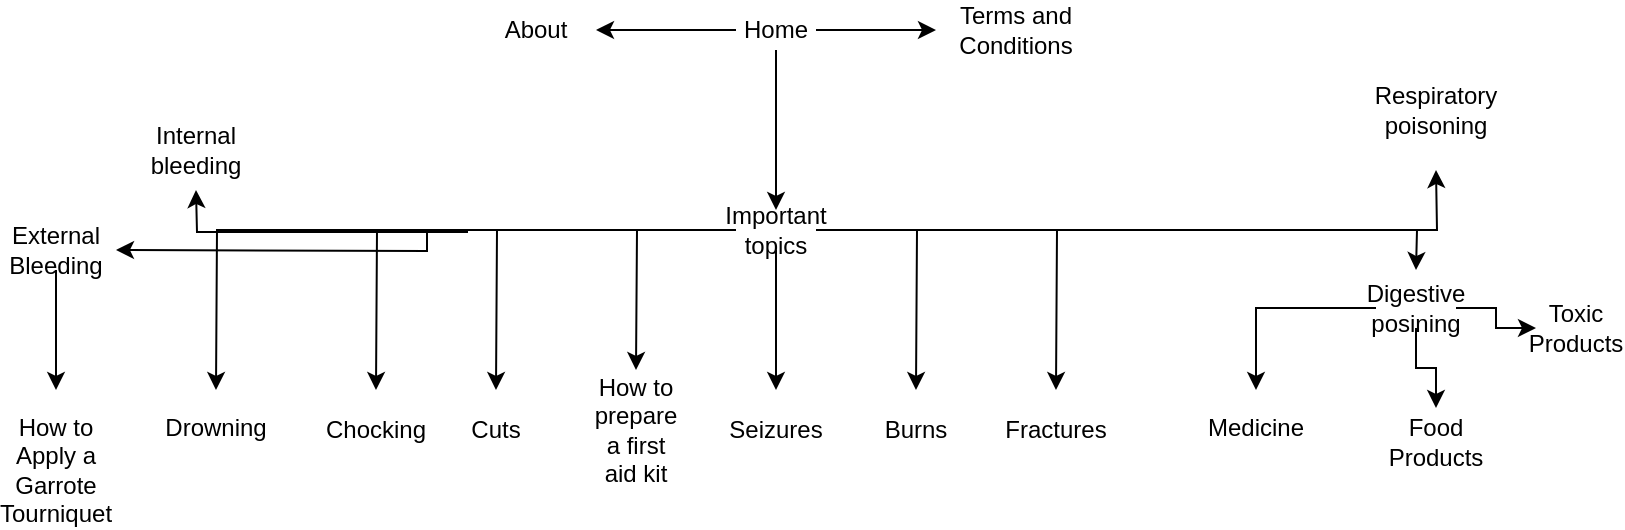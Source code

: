 <mxfile version="10.9.0"><diagram id="AJSXsEcwCaKyFkGd6OH_" name="Page-1"><mxGraphModel dx="840" dy="446" grid="1" gridSize="10" guides="1" tooltips="1" connect="1" arrows="1" fold="1" page="1" pageScale="1" pageWidth="827" pageHeight="1169" math="0" shadow="0"><root><mxCell id="0"/><mxCell id="1" parent="0"/><mxCell id="_YVPzLgY1SsalI0oDIiP-3" value="" style="edgeStyle=orthogonalEdgeStyle;rounded=0;orthogonalLoop=1;jettySize=auto;html=1;" edge="1" parent="1" source="_YVPzLgY1SsalI0oDIiP-1" target="_YVPzLgY1SsalI0oDIiP-2"><mxGeometry relative="1" as="geometry"/></mxCell><mxCell id="_YVPzLgY1SsalI0oDIiP-5" value="" style="edgeStyle=orthogonalEdgeStyle;rounded=0;orthogonalLoop=1;jettySize=auto;html=1;" edge="1" parent="1" source="_YVPzLgY1SsalI0oDIiP-1"><mxGeometry relative="1" as="geometry"><mxPoint x="480" y="20" as="targetPoint"/></mxGeometry></mxCell><mxCell id="_YVPzLgY1SsalI0oDIiP-7" value="" style="edgeStyle=orthogonalEdgeStyle;rounded=0;orthogonalLoop=1;jettySize=auto;html=1;" edge="1" parent="1" source="_YVPzLgY1SsalI0oDIiP-1"><mxGeometry relative="1" as="geometry"><mxPoint x="310" y="20" as="targetPoint"/></mxGeometry></mxCell><mxCell id="_YVPzLgY1SsalI0oDIiP-1" value="Home&lt;br&gt;" style="text;html=1;strokeColor=none;fillColor=none;align=center;verticalAlign=middle;whiteSpace=wrap;rounded=0;" vertex="1" parent="1"><mxGeometry x="380" y="10" width="40" height="20" as="geometry"/></mxCell><mxCell id="_YVPzLgY1SsalI0oDIiP-6" value="About&lt;br&gt;" style="text;html=1;strokeColor=none;fillColor=none;align=center;verticalAlign=middle;whiteSpace=wrap;rounded=0;" vertex="1" parent="1"><mxGeometry x="260" y="10" width="40" height="20" as="geometry"/></mxCell><mxCell id="_YVPzLgY1SsalI0oDIiP-4" value="Terms and Conditions&lt;br&gt;" style="text;html=1;strokeColor=none;fillColor=none;align=center;verticalAlign=middle;whiteSpace=wrap;rounded=0;" vertex="1" parent="1"><mxGeometry x="500" y="10" width="40" height="20" as="geometry"/></mxCell><mxCell id="_YVPzLgY1SsalI0oDIiP-9" value="" style="edgeStyle=orthogonalEdgeStyle;rounded=0;orthogonalLoop=1;jettySize=auto;html=1;" edge="1" parent="1" source="_YVPzLgY1SsalI0oDIiP-2"><mxGeometry relative="1" as="geometry"><mxPoint x="720" y="140" as="targetPoint"/></mxGeometry></mxCell><mxCell id="_YVPzLgY1SsalI0oDIiP-17" value="" style="edgeStyle=orthogonalEdgeStyle;rounded=0;orthogonalLoop=1;jettySize=auto;html=1;" edge="1" parent="1" source="_YVPzLgY1SsalI0oDIiP-2"><mxGeometry relative="1" as="geometry"><mxPoint x="70" y="130" as="targetPoint"/></mxGeometry></mxCell><mxCell id="_YVPzLgY1SsalI0oDIiP-35" value="" style="edgeStyle=orthogonalEdgeStyle;rounded=0;orthogonalLoop=1;jettySize=auto;html=1;" edge="1" parent="1" source="_YVPzLgY1SsalI0oDIiP-2"><mxGeometry relative="1" as="geometry"><mxPoint x="330" y="190" as="targetPoint"/></mxGeometry></mxCell><mxCell id="_YVPzLgY1SsalI0oDIiP-39" value="" style="edgeStyle=orthogonalEdgeStyle;rounded=0;orthogonalLoop=1;jettySize=auto;html=1;" edge="1" parent="1" source="_YVPzLgY1SsalI0oDIiP-2"><mxGeometry relative="1" as="geometry"><mxPoint x="470" y="200" as="targetPoint"/></mxGeometry></mxCell><mxCell id="_YVPzLgY1SsalI0oDIiP-40" value="" style="edgeStyle=orthogonalEdgeStyle;rounded=0;orthogonalLoop=1;jettySize=auto;html=1;" edge="1" parent="1" source="_YVPzLgY1SsalI0oDIiP-2"><mxGeometry relative="1" as="geometry"><mxPoint x="260" y="200" as="targetPoint"/></mxGeometry></mxCell><mxCell id="_YVPzLgY1SsalI0oDIiP-42" value="" style="edgeStyle=orthogonalEdgeStyle;rounded=0;orthogonalLoop=1;jettySize=auto;html=1;" edge="1" parent="1" source="_YVPzLgY1SsalI0oDIiP-2"><mxGeometry relative="1" as="geometry"><mxPoint x="200" y="200" as="targetPoint"/></mxGeometry></mxCell><mxCell id="_YVPzLgY1SsalI0oDIiP-45" value="" style="edgeStyle=orthogonalEdgeStyle;rounded=0;orthogonalLoop=1;jettySize=auto;html=1;" edge="1" parent="1" source="_YVPzLgY1SsalI0oDIiP-2"><mxGeometry relative="1" as="geometry"><mxPoint x="110" y="100" as="targetPoint"/></mxGeometry></mxCell><mxCell id="_YVPzLgY1SsalI0oDIiP-49" value="" style="edgeStyle=orthogonalEdgeStyle;rounded=0;orthogonalLoop=1;jettySize=auto;html=1;" edge="1" parent="1" source="_YVPzLgY1SsalI0oDIiP-2"><mxGeometry relative="1" as="geometry"><mxPoint x="120" y="200" as="targetPoint"/></mxGeometry></mxCell><mxCell id="_YVPzLgY1SsalI0oDIiP-50" value="" style="edgeStyle=orthogonalEdgeStyle;rounded=0;orthogonalLoop=1;jettySize=auto;html=1;" edge="1" parent="1" source="_YVPzLgY1SsalI0oDIiP-2"><mxGeometry relative="1" as="geometry"><mxPoint x="540" y="200" as="targetPoint"/></mxGeometry></mxCell><mxCell id="_YVPzLgY1SsalI0oDIiP-51" value="" style="edgeStyle=orthogonalEdgeStyle;rounded=0;orthogonalLoop=1;jettySize=auto;html=1;" edge="1" parent="1" source="_YVPzLgY1SsalI0oDIiP-2"><mxGeometry relative="1" as="geometry"><mxPoint x="730" y="90" as="targetPoint"/></mxGeometry></mxCell><mxCell id="_YVPzLgY1SsalI0oDIiP-52" style="edgeStyle=orthogonalEdgeStyle;rounded=0;orthogonalLoop=1;jettySize=auto;html=1;" edge="1" parent="1" source="_YVPzLgY1SsalI0oDIiP-2"><mxGeometry relative="1" as="geometry"><mxPoint x="400" y="200" as="targetPoint"/></mxGeometry></mxCell><mxCell id="_YVPzLgY1SsalI0oDIiP-2" value="Important topics&lt;br&gt;" style="text;html=1;strokeColor=none;fillColor=none;align=center;verticalAlign=middle;whiteSpace=wrap;rounded=0;" vertex="1" parent="1"><mxGeometry x="380" y="110" width="40" height="20" as="geometry"/></mxCell><mxCell id="_YVPzLgY1SsalI0oDIiP-33" value="Seizures&lt;br&gt;" style="text;html=1;strokeColor=none;fillColor=none;align=center;verticalAlign=middle;whiteSpace=wrap;rounded=0;" vertex="1" parent="1"><mxGeometry x="380" y="210" width="40" height="20" as="geometry"/></mxCell><mxCell id="_YVPzLgY1SsalI0oDIiP-29" value="" style="edgeStyle=orthogonalEdgeStyle;rounded=0;orthogonalLoop=1;jettySize=auto;html=1;" edge="1" parent="1" source="_YVPzLgY1SsalI0oDIiP-16"><mxGeometry relative="1" as="geometry"><mxPoint x="40" y="200" as="targetPoint"/></mxGeometry></mxCell><mxCell id="_YVPzLgY1SsalI0oDIiP-16" value="External Bleeding&lt;br&gt;" style="text;html=1;strokeColor=none;fillColor=none;align=center;verticalAlign=middle;whiteSpace=wrap;rounded=0;" vertex="1" parent="1"><mxGeometry x="20" y="120" width="40" height="20" as="geometry"/></mxCell><mxCell id="_YVPzLgY1SsalI0oDIiP-28" value="How to Apply a Garrote Tourniquet&lt;br&gt;" style="text;html=1;strokeColor=none;fillColor=none;align=center;verticalAlign=middle;whiteSpace=wrap;rounded=0;" vertex="1" parent="1"><mxGeometry x="20" y="230" width="40" height="20" as="geometry"/></mxCell><mxCell id="_YVPzLgY1SsalI0oDIiP-21" value="" style="edgeStyle=orthogonalEdgeStyle;rounded=0;orthogonalLoop=1;jettySize=auto;html=1;" edge="1" parent="1" source="_YVPzLgY1SsalI0oDIiP-8" target="_YVPzLgY1SsalI0oDIiP-20"><mxGeometry relative="1" as="geometry"/></mxCell><mxCell id="_YVPzLgY1SsalI0oDIiP-25" value="" style="edgeStyle=orthogonalEdgeStyle;rounded=0;orthogonalLoop=1;jettySize=auto;html=1;" edge="1" parent="1" source="_YVPzLgY1SsalI0oDIiP-8"><mxGeometry relative="1" as="geometry"><mxPoint x="640" y="200" as="targetPoint"/><Array as="points"><mxPoint x="640" y="159"/></Array></mxGeometry></mxCell><mxCell id="_YVPzLgY1SsalI0oDIiP-8" value="Digestive posining&lt;br&gt;" style="text;html=1;strokeColor=none;fillColor=none;align=center;verticalAlign=middle;whiteSpace=wrap;rounded=0;" vertex="1" parent="1"><mxGeometry x="700" y="149" width="40" height="20" as="geometry"/></mxCell><mxCell id="_YVPzLgY1SsalI0oDIiP-24" value="Medicine&lt;br&gt;" style="text;html=1;strokeColor=none;fillColor=none;align=center;verticalAlign=middle;whiteSpace=wrap;rounded=0;" vertex="1" parent="1"><mxGeometry x="620" y="209" width="40" height="20" as="geometry"/></mxCell><mxCell id="_YVPzLgY1SsalI0oDIiP-20" value="&lt;br&gt;Food Products&lt;br&gt;" style="text;html=1;strokeColor=none;fillColor=none;align=center;verticalAlign=middle;whiteSpace=wrap;rounded=0;" vertex="1" parent="1"><mxGeometry x="710" y="209" width="40" height="20" as="geometry"/></mxCell><mxCell id="_YVPzLgY1SsalI0oDIiP-26" style="edgeStyle=orthogonalEdgeStyle;rounded=0;orthogonalLoop=1;jettySize=auto;html=1;exitX=0.5;exitY=1;exitDx=0;exitDy=0;" edge="1" parent="1" source="_YVPzLgY1SsalI0oDIiP-20" target="_YVPzLgY1SsalI0oDIiP-20"><mxGeometry relative="1" as="geometry"/></mxCell><mxCell id="_YVPzLgY1SsalI0oDIiP-22" value="Toxic Products&lt;br&gt;" style="text;html=1;strokeColor=none;fillColor=none;align=center;verticalAlign=middle;whiteSpace=wrap;rounded=0;" vertex="1" parent="1"><mxGeometry x="780" y="159" width="40" height="20" as="geometry"/></mxCell><mxCell id="_YVPzLgY1SsalI0oDIiP-27" value="" style="edgeStyle=orthogonalEdgeStyle;rounded=0;orthogonalLoop=1;jettySize=auto;html=1;" edge="1" parent="1" source="_YVPzLgY1SsalI0oDIiP-8" target="_YVPzLgY1SsalI0oDIiP-22"><mxGeometry relative="1" as="geometry"><mxPoint x="740" y="159" as="sourcePoint"/><mxPoint x="840" y="99" as="targetPoint"/></mxGeometry></mxCell><mxCell id="_YVPzLgY1SsalI0oDIiP-31" value="How to prepare a first aid kit" style="text;html=1;strokeColor=none;fillColor=none;align=center;verticalAlign=middle;whiteSpace=wrap;rounded=0;" vertex="1" parent="1"><mxGeometry x="310" y="210" width="40" height="20" as="geometry"/></mxCell><mxCell id="_YVPzLgY1SsalI0oDIiP-36" value="Cuts&lt;br&gt;" style="text;html=1;strokeColor=none;fillColor=none;align=center;verticalAlign=middle;whiteSpace=wrap;rounded=0;" vertex="1" parent="1"><mxGeometry x="240" y="210" width="40" height="20" as="geometry"/></mxCell><mxCell id="_YVPzLgY1SsalI0oDIiP-37" value="Burns&lt;br&gt;" style="text;html=1;strokeColor=none;fillColor=none;align=center;verticalAlign=middle;whiteSpace=wrap;rounded=0;" vertex="1" parent="1"><mxGeometry x="450" y="210" width="40" height="20" as="geometry"/></mxCell><mxCell id="_YVPzLgY1SsalI0oDIiP-41" value="Chocking&lt;br&gt;" style="text;html=1;strokeColor=none;fillColor=none;align=center;verticalAlign=middle;whiteSpace=wrap;rounded=0;" vertex="1" parent="1"><mxGeometry x="180" y="210" width="40" height="20" as="geometry"/></mxCell><mxCell id="_YVPzLgY1SsalI0oDIiP-43" value="Internal bleeding&lt;br&gt;" style="text;html=1;strokeColor=none;fillColor=none;align=center;verticalAlign=middle;whiteSpace=wrap;rounded=0;" vertex="1" parent="1"><mxGeometry x="90" y="70" width="40" height="20" as="geometry"/></mxCell><mxCell id="_YVPzLgY1SsalI0oDIiP-46" value="Fractures&lt;br&gt;" style="text;html=1;strokeColor=none;fillColor=none;align=center;verticalAlign=middle;whiteSpace=wrap;rounded=0;" vertex="1" parent="1"><mxGeometry x="520" y="210" width="40" height="20" as="geometry"/></mxCell><mxCell id="_YVPzLgY1SsalI0oDIiP-47" value="Respiratory&lt;br&gt;poisoning&lt;br&gt;" style="text;html=1;strokeColor=none;fillColor=none;align=center;verticalAlign=middle;whiteSpace=wrap;rounded=0;" vertex="1" parent="1"><mxGeometry x="710" y="50" width="40" height="20" as="geometry"/></mxCell><mxCell id="_YVPzLgY1SsalI0oDIiP-48" value="Drowning&lt;br&gt;" style="text;html=1;strokeColor=none;fillColor=none;align=center;verticalAlign=middle;whiteSpace=wrap;rounded=0;" vertex="1" parent="1"><mxGeometry x="100" y="209" width="40" height="20" as="geometry"/></mxCell></root></mxGraphModel></diagram></mxfile>